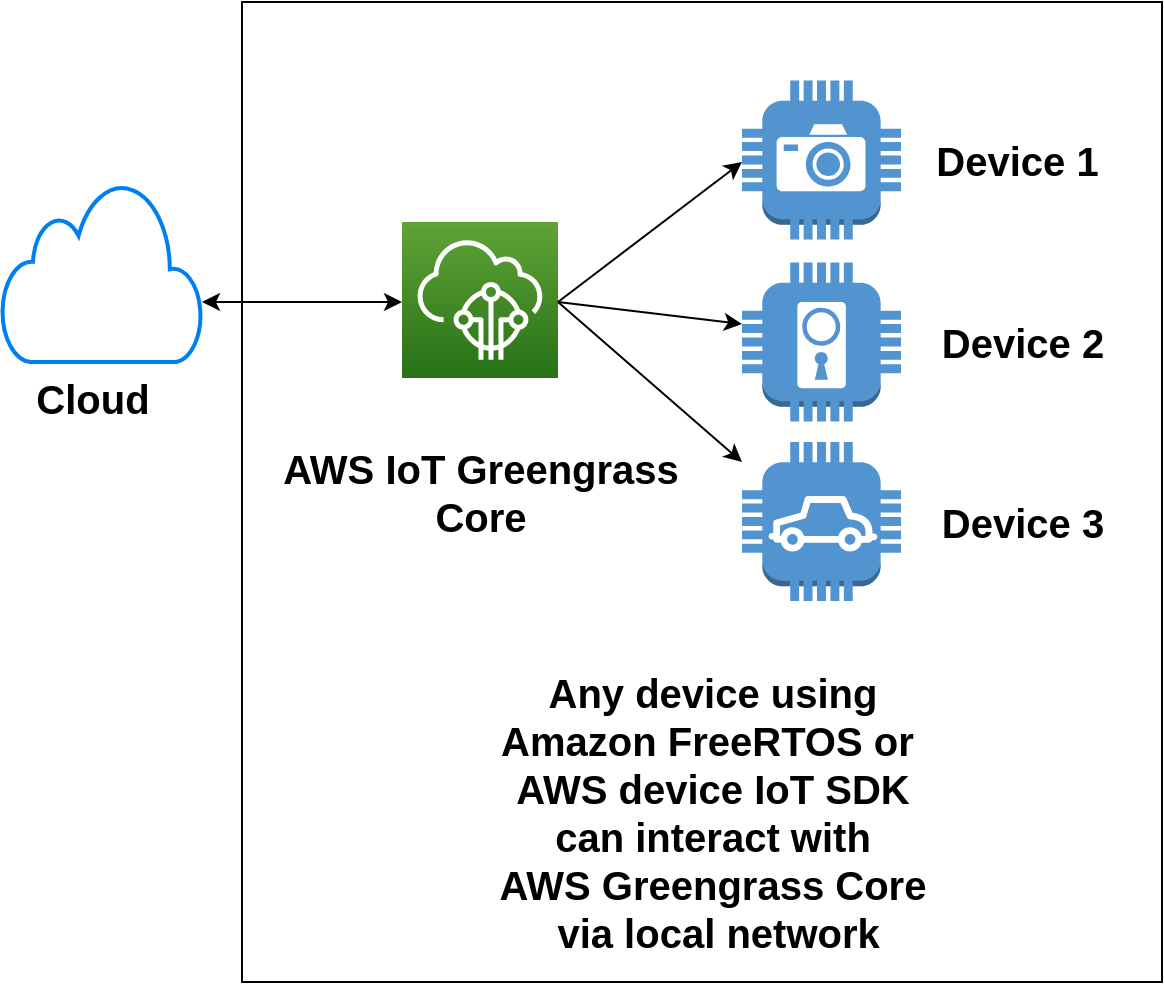 <mxfile version="17.4.5" type="github">
  <diagram id="WeBRR7yLlE1aA-6SEcpQ" name="Page-1">
    <mxGraphModel dx="1220" dy="541" grid="1" gridSize="10" guides="1" tooltips="1" connect="1" arrows="1" fold="1" page="1" pageScale="1" pageWidth="850" pageHeight="1100" math="0" shadow="0">
      <root>
        <mxCell id="0" />
        <mxCell id="1" parent="0" />
        <mxCell id="Munqn14vnIr6mk1HhC3U-1" value="" style="html=1;verticalLabelPosition=bottom;align=center;labelBackgroundColor=#ffffff;verticalAlign=top;strokeWidth=2;strokeColor=#0080F0;shadow=0;dashed=0;shape=mxgraph.ios7.icons.cloud;" vertex="1" parent="1">
          <mxGeometry x="10" y="110" width="100" height="90" as="geometry" />
        </mxCell>
        <mxCell id="Munqn14vnIr6mk1HhC3U-3" value="" style="rounded=0;whiteSpace=wrap;html=1;" vertex="1" parent="1">
          <mxGeometry x="130" y="20" width="460" height="490" as="geometry" />
        </mxCell>
        <mxCell id="Munqn14vnIr6mk1HhC3U-2" value="" style="sketch=0;points=[[0,0,0],[0.25,0,0],[0.5,0,0],[0.75,0,0],[1,0,0],[0,1,0],[0.25,1,0],[0.5,1,0],[0.75,1,0],[1,1,0],[0,0.25,0],[0,0.5,0],[0,0.75,0],[1,0.25,0],[1,0.5,0],[1,0.75,0]];outlineConnect=0;fontColor=#232F3E;gradientColor=#60A337;gradientDirection=north;fillColor=#277116;strokeColor=#ffffff;dashed=0;verticalLabelPosition=bottom;verticalAlign=top;align=center;html=1;fontSize=12;fontStyle=0;aspect=fixed;shape=mxgraph.aws4.resourceIcon;resIcon=mxgraph.aws4.iot_core;" vertex="1" parent="1">
          <mxGeometry x="210" y="130" width="78" height="78" as="geometry" />
        </mxCell>
        <mxCell id="Munqn14vnIr6mk1HhC3U-4" value="" style="endArrow=classic;startArrow=classic;html=1;rounded=0;" edge="1" parent="1">
          <mxGeometry width="50" height="50" relative="1" as="geometry">
            <mxPoint x="110" y="170" as="sourcePoint" />
            <mxPoint x="210" y="170" as="targetPoint" />
          </mxGeometry>
        </mxCell>
        <mxCell id="Munqn14vnIr6mk1HhC3U-5" value="Cloud" style="text;html=1;align=center;verticalAlign=middle;resizable=0;points=[];autosize=1;strokeColor=none;fillColor=none;fontSize=20;fontStyle=1" vertex="1" parent="1">
          <mxGeometry x="20" y="203" width="70" height="30" as="geometry" />
        </mxCell>
        <mxCell id="Munqn14vnIr6mk1HhC3U-6" value="AWS IoT Greengrass &lt;br&gt;Core" style="text;html=1;align=center;verticalAlign=middle;resizable=0;points=[];autosize=1;strokeColor=none;fillColor=none;fontSize=20;fontStyle=1" vertex="1" parent="1">
          <mxGeometry x="144" y="240" width="210" height="50" as="geometry" />
        </mxCell>
        <mxCell id="Munqn14vnIr6mk1HhC3U-7" value="" style="outlineConnect=0;dashed=0;verticalLabelPosition=bottom;verticalAlign=top;align=center;html=1;shape=mxgraph.aws3.camera;fillColor=#5294CF;gradientColor=none;" vertex="1" parent="1">
          <mxGeometry x="380" y="59.25" width="79.5" height="79.5" as="geometry" />
        </mxCell>
        <mxCell id="Munqn14vnIr6mk1HhC3U-8" value="" style="outlineConnect=0;dashed=0;verticalLabelPosition=bottom;verticalAlign=top;align=center;html=1;shape=mxgraph.aws3.door_lock;fillColor=#5294CF;gradientColor=none;" vertex="1" parent="1">
          <mxGeometry x="380" y="150.25" width="79.5" height="79.5" as="geometry" />
        </mxCell>
        <mxCell id="Munqn14vnIr6mk1HhC3U-9" value="" style="outlineConnect=0;dashed=0;verticalLabelPosition=bottom;verticalAlign=top;align=center;html=1;shape=mxgraph.aws3.car;fillColor=#5294CF;gradientColor=none;" vertex="1" parent="1">
          <mxGeometry x="380" y="240" width="79.5" height="79.5" as="geometry" />
        </mxCell>
        <mxCell id="Munqn14vnIr6mk1HhC3U-12" value="" style="endArrow=classic;html=1;rounded=0;" edge="1" parent="1">
          <mxGeometry width="50" height="50" relative="1" as="geometry">
            <mxPoint x="288" y="170" as="sourcePoint" />
            <mxPoint x="380" y="181" as="targetPoint" />
          </mxGeometry>
        </mxCell>
        <mxCell id="Munqn14vnIr6mk1HhC3U-13" value="" style="endArrow=classic;html=1;rounded=0;" edge="1" parent="1">
          <mxGeometry width="50" height="50" relative="1" as="geometry">
            <mxPoint x="288" y="170" as="sourcePoint" />
            <mxPoint x="380" y="100" as="targetPoint" />
          </mxGeometry>
        </mxCell>
        <mxCell id="Munqn14vnIr6mk1HhC3U-15" value="" style="endArrow=classic;html=1;rounded=0;" edge="1" parent="1">
          <mxGeometry width="50" height="50" relative="1" as="geometry">
            <mxPoint x="288" y="170" as="sourcePoint" />
            <mxPoint x="380" y="250" as="targetPoint" />
          </mxGeometry>
        </mxCell>
        <mxCell id="Munqn14vnIr6mk1HhC3U-16" value="Device 1&amp;nbsp;" style="text;html=1;align=center;verticalAlign=middle;resizable=0;points=[];autosize=1;strokeColor=none;fillColor=none;fontSize=20;fontStyle=1" vertex="1" parent="1">
          <mxGeometry x="470" y="84" width="100" height="30" as="geometry" />
        </mxCell>
        <mxCell id="Munqn14vnIr6mk1HhC3U-17" value="Device 2" style="text;html=1;align=center;verticalAlign=middle;resizable=0;points=[];autosize=1;strokeColor=none;fillColor=none;fontSize=20;fontStyle=1" vertex="1" parent="1">
          <mxGeometry x="470" y="175" width="100" height="30" as="geometry" />
        </mxCell>
        <mxCell id="Munqn14vnIr6mk1HhC3U-18" value="Device 3" style="text;html=1;align=center;verticalAlign=middle;resizable=0;points=[];autosize=1;strokeColor=none;fillColor=none;fontSize=20;fontStyle=1" vertex="1" parent="1">
          <mxGeometry x="470" y="264.75" width="100" height="30" as="geometry" />
        </mxCell>
        <mxCell id="Munqn14vnIr6mk1HhC3U-19" value="Any device using &lt;br style=&quot;font-size: 20px;&quot;&gt;Amazon FreeRTOS or&amp;nbsp; &lt;br style=&quot;font-size: 20px;&quot;&gt;AWS device IoT SDK &lt;br style=&quot;font-size: 20px;&quot;&gt;can interact with &lt;br style=&quot;font-size: 20px;&quot;&gt;AWS Greengrass Core&lt;br style=&quot;font-size: 20px;&quot;&gt;&amp;nbsp;via local network" style="text;html=1;align=center;verticalAlign=middle;resizable=0;points=[];autosize=1;strokeColor=none;fillColor=none;fontSize=20;fontStyle=1" vertex="1" parent="1">
          <mxGeometry x="250" y="350" width="230" height="150" as="geometry" />
        </mxCell>
      </root>
    </mxGraphModel>
  </diagram>
</mxfile>
